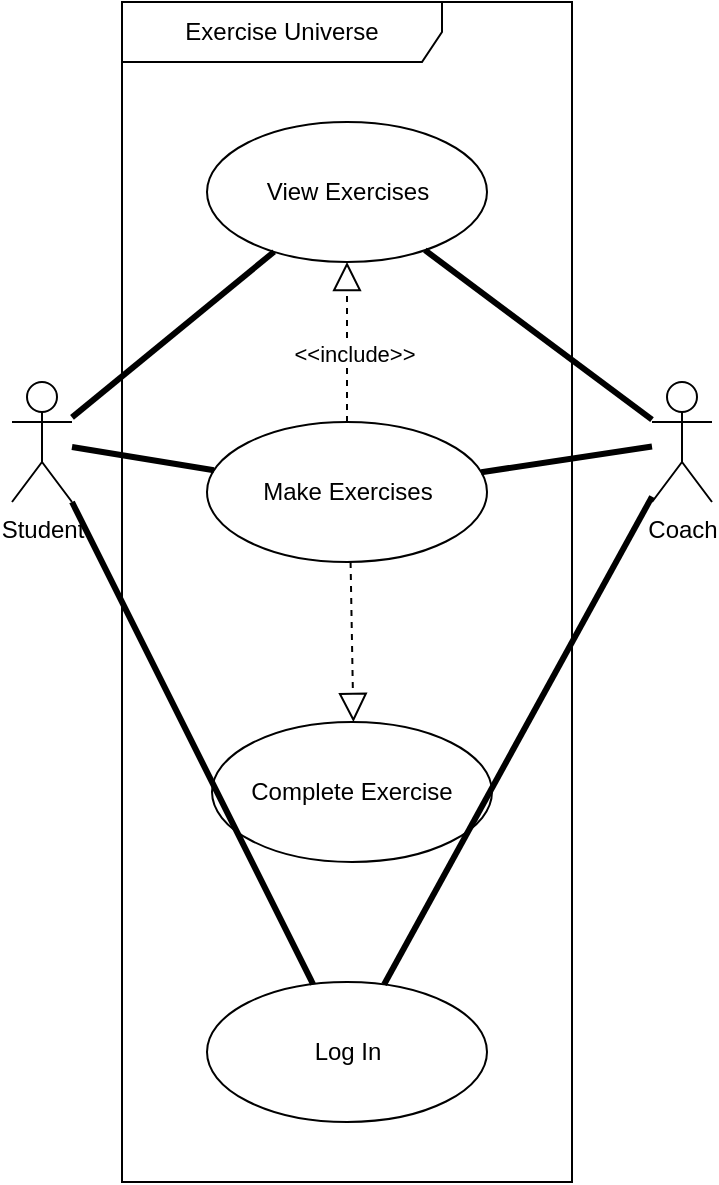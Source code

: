 <mxfile version="25.0.1">
  <diagram name="Page-1" id="NapXdTHSGaCD6bSlKuh5">
    <mxGraphModel dx="1500" dy="757" grid="1" gridSize="10" guides="1" tooltips="1" connect="1" arrows="1" fold="1" page="1" pageScale="1" pageWidth="850" pageHeight="1100" math="0" shadow="0">
      <root>
        <mxCell id="0" />
        <mxCell id="1" parent="0" />
        <mxCell id="meybb4_pzIe_2fTEvy26-1" value="Student" style="shape=umlActor;verticalLabelPosition=bottom;verticalAlign=top;html=1;" parent="1" vertex="1">
          <mxGeometry x="250" y="445" width="30" height="60" as="geometry" />
        </mxCell>
        <mxCell id="meybb4_pzIe_2fTEvy26-16" value="Coach" style="shape=umlActor;verticalLabelPosition=bottom;verticalAlign=top;html=1;" parent="1" vertex="1">
          <mxGeometry x="570" y="445" width="30" height="60" as="geometry" />
        </mxCell>
        <mxCell id="meybb4_pzIe_2fTEvy26-23" value="Exercise Universe" style="shape=umlFrame;whiteSpace=wrap;html=1;pointerEvents=0;recursiveResize=0;container=1;collapsible=0;width=160;" parent="1" vertex="1">
          <mxGeometry x="305" y="255" width="225" height="590" as="geometry" />
        </mxCell>
        <mxCell id="-E-V_NYg8e3v20F8Hy5V-1" value="Log In" style="ellipse;whiteSpace=wrap;html=1;" vertex="1" parent="meybb4_pzIe_2fTEvy26-23">
          <mxGeometry x="42.5" y="490" width="140" height="70" as="geometry" />
        </mxCell>
        <mxCell id="-E-V_NYg8e3v20F8Hy5V-2" value="View Exercises" style="ellipse;whiteSpace=wrap;html=1;" vertex="1" parent="meybb4_pzIe_2fTEvy26-23">
          <mxGeometry x="42.5" y="60" width="140" height="70" as="geometry" />
        </mxCell>
        <mxCell id="-E-V_NYg8e3v20F8Hy5V-4" value="&lt;div&gt;Make Exercises&lt;/div&gt;" style="ellipse;whiteSpace=wrap;html=1;" vertex="1" parent="meybb4_pzIe_2fTEvy26-23">
          <mxGeometry x="42.5" y="210" width="140" height="70" as="geometry" />
        </mxCell>
        <mxCell id="-E-V_NYg8e3v20F8Hy5V-7" value="Complete Exercise" style="ellipse;whiteSpace=wrap;html=1;" vertex="1" parent="meybb4_pzIe_2fTEvy26-23">
          <mxGeometry x="45" y="360" width="140" height="70" as="geometry" />
        </mxCell>
        <mxCell id="-E-V_NYg8e3v20F8Hy5V-8" value="" style="endArrow=block;dashed=1;endFill=0;endSize=12;html=1;rounded=0;" edge="1" parent="meybb4_pzIe_2fTEvy26-23">
          <mxGeometry width="160" relative="1" as="geometry">
            <mxPoint x="114.289" y="279.999" as="sourcePoint" />
            <mxPoint x="115.713" y="360.001" as="targetPoint" />
          </mxGeometry>
        </mxCell>
        <mxCell id="-E-V_NYg8e3v20F8Hy5V-9" value="" style="endArrow=block;dashed=1;endFill=0;endSize=12;html=1;rounded=0;" edge="1" parent="meybb4_pzIe_2fTEvy26-23" source="-E-V_NYg8e3v20F8Hy5V-4" target="-E-V_NYg8e3v20F8Hy5V-2">
          <mxGeometry width="160" relative="1" as="geometry">
            <mxPoint x="474.999" y="119.999" as="sourcePoint" />
            <mxPoint x="476.423" y="200.001" as="targetPoint" />
          </mxGeometry>
        </mxCell>
        <mxCell id="-E-V_NYg8e3v20F8Hy5V-11" value="&amp;lt;&amp;lt;include&amp;gt;&amp;gt;" style="edgeLabel;html=1;align=center;verticalAlign=middle;resizable=0;points=[];" vertex="1" connectable="0" parent="-E-V_NYg8e3v20F8Hy5V-9">
          <mxGeometry x="-0.15" y="-2" relative="1" as="geometry">
            <mxPoint x="1" as="offset" />
          </mxGeometry>
        </mxCell>
        <mxCell id="meybb4_pzIe_2fTEvy26-37" value="" style="endArrow=none;startArrow=none;endFill=0;startFill=0;endSize=8;html=1;verticalAlign=bottom;labelBackgroundColor=none;strokeWidth=3;rounded=0;" parent="1" source="meybb4_pzIe_2fTEvy26-1" target="-E-V_NYg8e3v20F8Hy5V-1" edge="1">
          <mxGeometry width="160" relative="1" as="geometry">
            <mxPoint x="185" y="530" as="sourcePoint" />
            <mxPoint x="329.666" y="412.564" as="targetPoint" />
            <Array as="points" />
          </mxGeometry>
        </mxCell>
        <mxCell id="-E-V_NYg8e3v20F8Hy5V-3" value="" style="endArrow=none;startArrow=none;endFill=0;startFill=0;endSize=8;html=1;verticalAlign=bottom;labelBackgroundColor=none;strokeWidth=3;rounded=0;" edge="1" parent="1" source="-E-V_NYg8e3v20F8Hy5V-1" target="meybb4_pzIe_2fTEvy26-16">
          <mxGeometry width="160" relative="1" as="geometry">
            <mxPoint x="570" y="545" as="sourcePoint" />
            <mxPoint x="688" y="741" as="targetPoint" />
            <Array as="points" />
          </mxGeometry>
        </mxCell>
        <mxCell id="-E-V_NYg8e3v20F8Hy5V-5" value="" style="endArrow=none;startArrow=none;endFill=0;startFill=0;endSize=8;html=1;verticalAlign=bottom;labelBackgroundColor=none;strokeWidth=3;rounded=0;" edge="1" parent="1" source="meybb4_pzIe_2fTEvy26-16" target="-E-V_NYg8e3v20F8Hy5V-2">
          <mxGeometry width="160" relative="1" as="geometry">
            <mxPoint x="530" y="514" as="sourcePoint" />
            <mxPoint x="661" y="315" as="targetPoint" />
            <Array as="points" />
          </mxGeometry>
        </mxCell>
        <mxCell id="-E-V_NYg8e3v20F8Hy5V-6" value="" style="endArrow=none;startArrow=none;endFill=0;startFill=0;endSize=8;html=1;verticalAlign=bottom;labelBackgroundColor=none;strokeWidth=3;rounded=0;" edge="1" parent="1" source="meybb4_pzIe_2fTEvy26-1" target="-E-V_NYg8e3v20F8Hy5V-4">
          <mxGeometry width="160" relative="1" as="geometry">
            <mxPoint x="459" y="717" as="sourcePoint" />
            <mxPoint x="590" y="518" as="targetPoint" />
            <Array as="points" />
          </mxGeometry>
        </mxCell>
        <mxCell id="-E-V_NYg8e3v20F8Hy5V-12" value="" style="endArrow=none;startArrow=none;endFill=0;startFill=0;endSize=8;html=1;verticalAlign=bottom;labelBackgroundColor=none;strokeWidth=3;rounded=0;" edge="1" parent="1" source="-E-V_NYg8e3v20F8Hy5V-4" target="meybb4_pzIe_2fTEvy26-16">
          <mxGeometry width="160" relative="1" as="geometry">
            <mxPoint x="446" y="756" as="sourcePoint" />
            <mxPoint x="580" y="512" as="targetPoint" />
            <Array as="points" />
          </mxGeometry>
        </mxCell>
        <mxCell id="-E-V_NYg8e3v20F8Hy5V-13" value="" style="endArrow=none;startArrow=none;endFill=0;startFill=0;endSize=8;html=1;verticalAlign=bottom;labelBackgroundColor=none;strokeWidth=3;rounded=0;" edge="1" parent="1" source="meybb4_pzIe_2fTEvy26-1" target="-E-V_NYg8e3v20F8Hy5V-2">
          <mxGeometry width="160" relative="1" as="geometry">
            <mxPoint x="290" y="448" as="sourcePoint" />
            <mxPoint x="375" y="435" as="targetPoint" />
            <Array as="points" />
          </mxGeometry>
        </mxCell>
      </root>
    </mxGraphModel>
  </diagram>
</mxfile>
